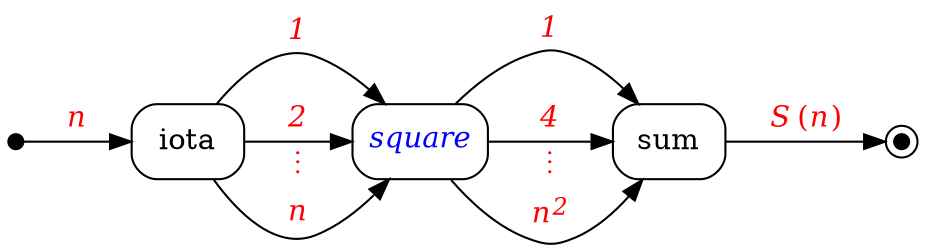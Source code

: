 digraph {
  rankdir=LR
  node [shape="box", style="rounded"]

  start [shape="point", width=0.1]
  end [shape="point", width=0.1, peripheries=2]
  iota [label=<iota>];
  transform [label=<<i><font color="blue">square</font></i>>];
  sum [label=<sum>];

  start -> iota [label=<<table cellpadding="1" border="0" cellborder="0">
                          <tr><td><font color="red"><i>n</i></font></td></tr>
                        </table>>]

  iota -> transform [label=<<table cellpadding="1" border="0" cellborder="0">
                              <tr><td><font color="red"><i>1</i></font></td></tr>
                            </table>>]
  iota -> transform [label=<<table cellpadding="1" border="0" cellborder="0">
                              <tr><td><font color="red"><i>2</i></font></td></tr>
                             </table>>]
  iota -> transform [label=<<font color="red">⋮</font>>, penwidth=0, arrowhead=none]
  iota -> transform [label=<<table cellpadding="1" border="0" cellborder="0">
                              <tr><td><font color="red"><i>n</i></font></td></tr>
                            </table>>]

  transform -> sum [label=<<table cellpadding="1" border="0" cellborder="0">
                             <tr><td><font color="red"><i>1</i></font></td></tr>
                           </table>>]
  transform -> sum [label=<<table cellpadding="1" border="0" cellborder="0">
                             <tr><td><font color="red"><i>4</i></font></td></tr>
                           </table>>]
  transform -> sum [label=<<font color="red">⋮</font>>, penwidth=0, arrowhead=none]
  transform -> sum [label=<<table cellpadding="1" border="0" cellborder="0">
                             <tr><td><font color="red"><i>n<sup>2</sup></i></font></td></tr>
                           </table>>]

  sum -> end [label=<<table cellpadding="1" border="0" cellborder="0">
                        <tr><td><font color="red"><i>S&thinsp;</i>(<i>n</i>)</font></td></tr>
                      </table>>]
}
